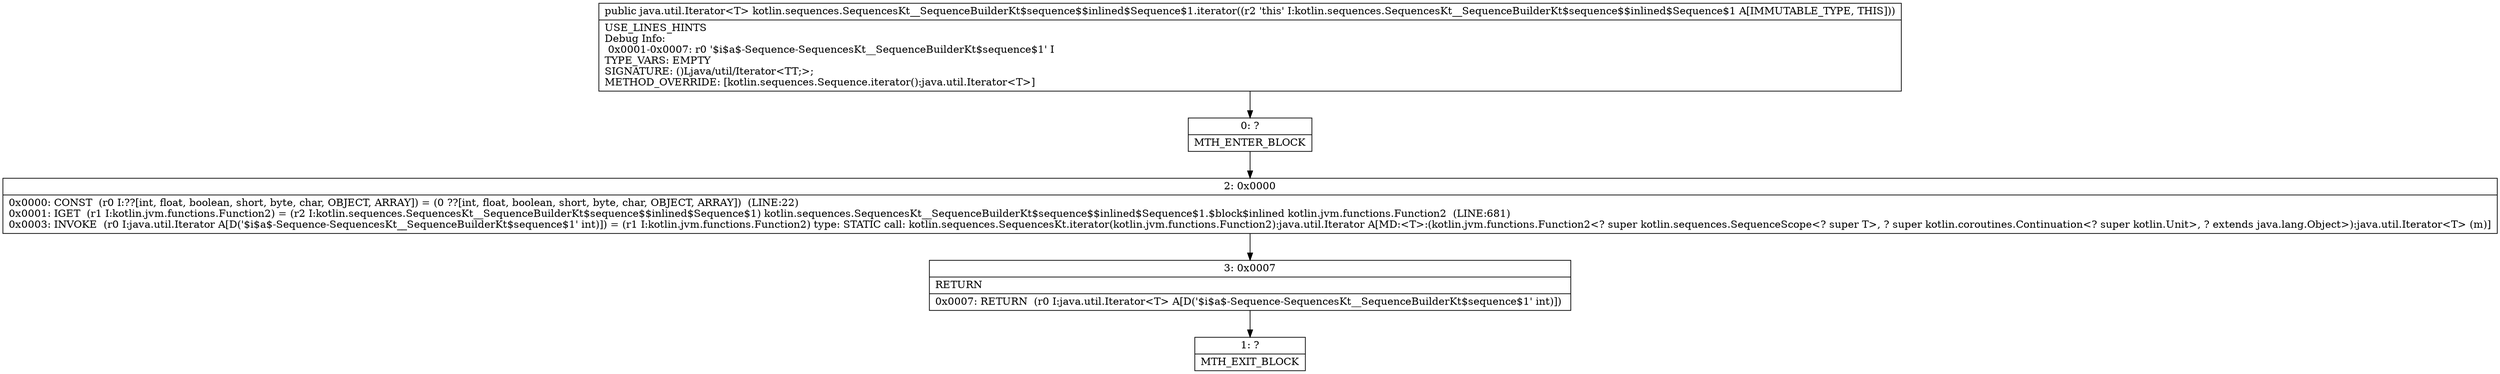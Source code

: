 digraph "CFG forkotlin.sequences.SequencesKt__SequenceBuilderKt$sequence$$inlined$Sequence$1.iterator()Ljava\/util\/Iterator;" {
Node_0 [shape=record,label="{0\:\ ?|MTH_ENTER_BLOCK\l}"];
Node_2 [shape=record,label="{2\:\ 0x0000|0x0000: CONST  (r0 I:??[int, float, boolean, short, byte, char, OBJECT, ARRAY]) = (0 ??[int, float, boolean, short, byte, char, OBJECT, ARRAY])  (LINE:22)\l0x0001: IGET  (r1 I:kotlin.jvm.functions.Function2) = (r2 I:kotlin.sequences.SequencesKt__SequenceBuilderKt$sequence$$inlined$Sequence$1) kotlin.sequences.SequencesKt__SequenceBuilderKt$sequence$$inlined$Sequence$1.$block$inlined kotlin.jvm.functions.Function2  (LINE:681)\l0x0003: INVOKE  (r0 I:java.util.Iterator A[D('$i$a$\-Sequence\-SequencesKt__SequenceBuilderKt$sequence$1' int)]) = (r1 I:kotlin.jvm.functions.Function2) type: STATIC call: kotlin.sequences.SequencesKt.iterator(kotlin.jvm.functions.Function2):java.util.Iterator A[MD:\<T\>:(kotlin.jvm.functions.Function2\<? super kotlin.sequences.SequenceScope\<? super T\>, ? super kotlin.coroutines.Continuation\<? super kotlin.Unit\>, ? extends java.lang.Object\>):java.util.Iterator\<T\> (m)]\l}"];
Node_3 [shape=record,label="{3\:\ 0x0007|RETURN\l|0x0007: RETURN  (r0 I:java.util.Iterator\<T\> A[D('$i$a$\-Sequence\-SequencesKt__SequenceBuilderKt$sequence$1' int)]) \l}"];
Node_1 [shape=record,label="{1\:\ ?|MTH_EXIT_BLOCK\l}"];
MethodNode[shape=record,label="{public java.util.Iterator\<T\> kotlin.sequences.SequencesKt__SequenceBuilderKt$sequence$$inlined$Sequence$1.iterator((r2 'this' I:kotlin.sequences.SequencesKt__SequenceBuilderKt$sequence$$inlined$Sequence$1 A[IMMUTABLE_TYPE, THIS]))  | USE_LINES_HINTS\lDebug Info:\l  0x0001\-0x0007: r0 '$i$a$\-Sequence\-SequencesKt__SequenceBuilderKt$sequence$1' I\lTYPE_VARS: EMPTY\lSIGNATURE: ()Ljava\/util\/Iterator\<TT;\>;\lMETHOD_OVERRIDE: [kotlin.sequences.Sequence.iterator():java.util.Iterator\<T\>]\l}"];
MethodNode -> Node_0;Node_0 -> Node_2;
Node_2 -> Node_3;
Node_3 -> Node_1;
}

